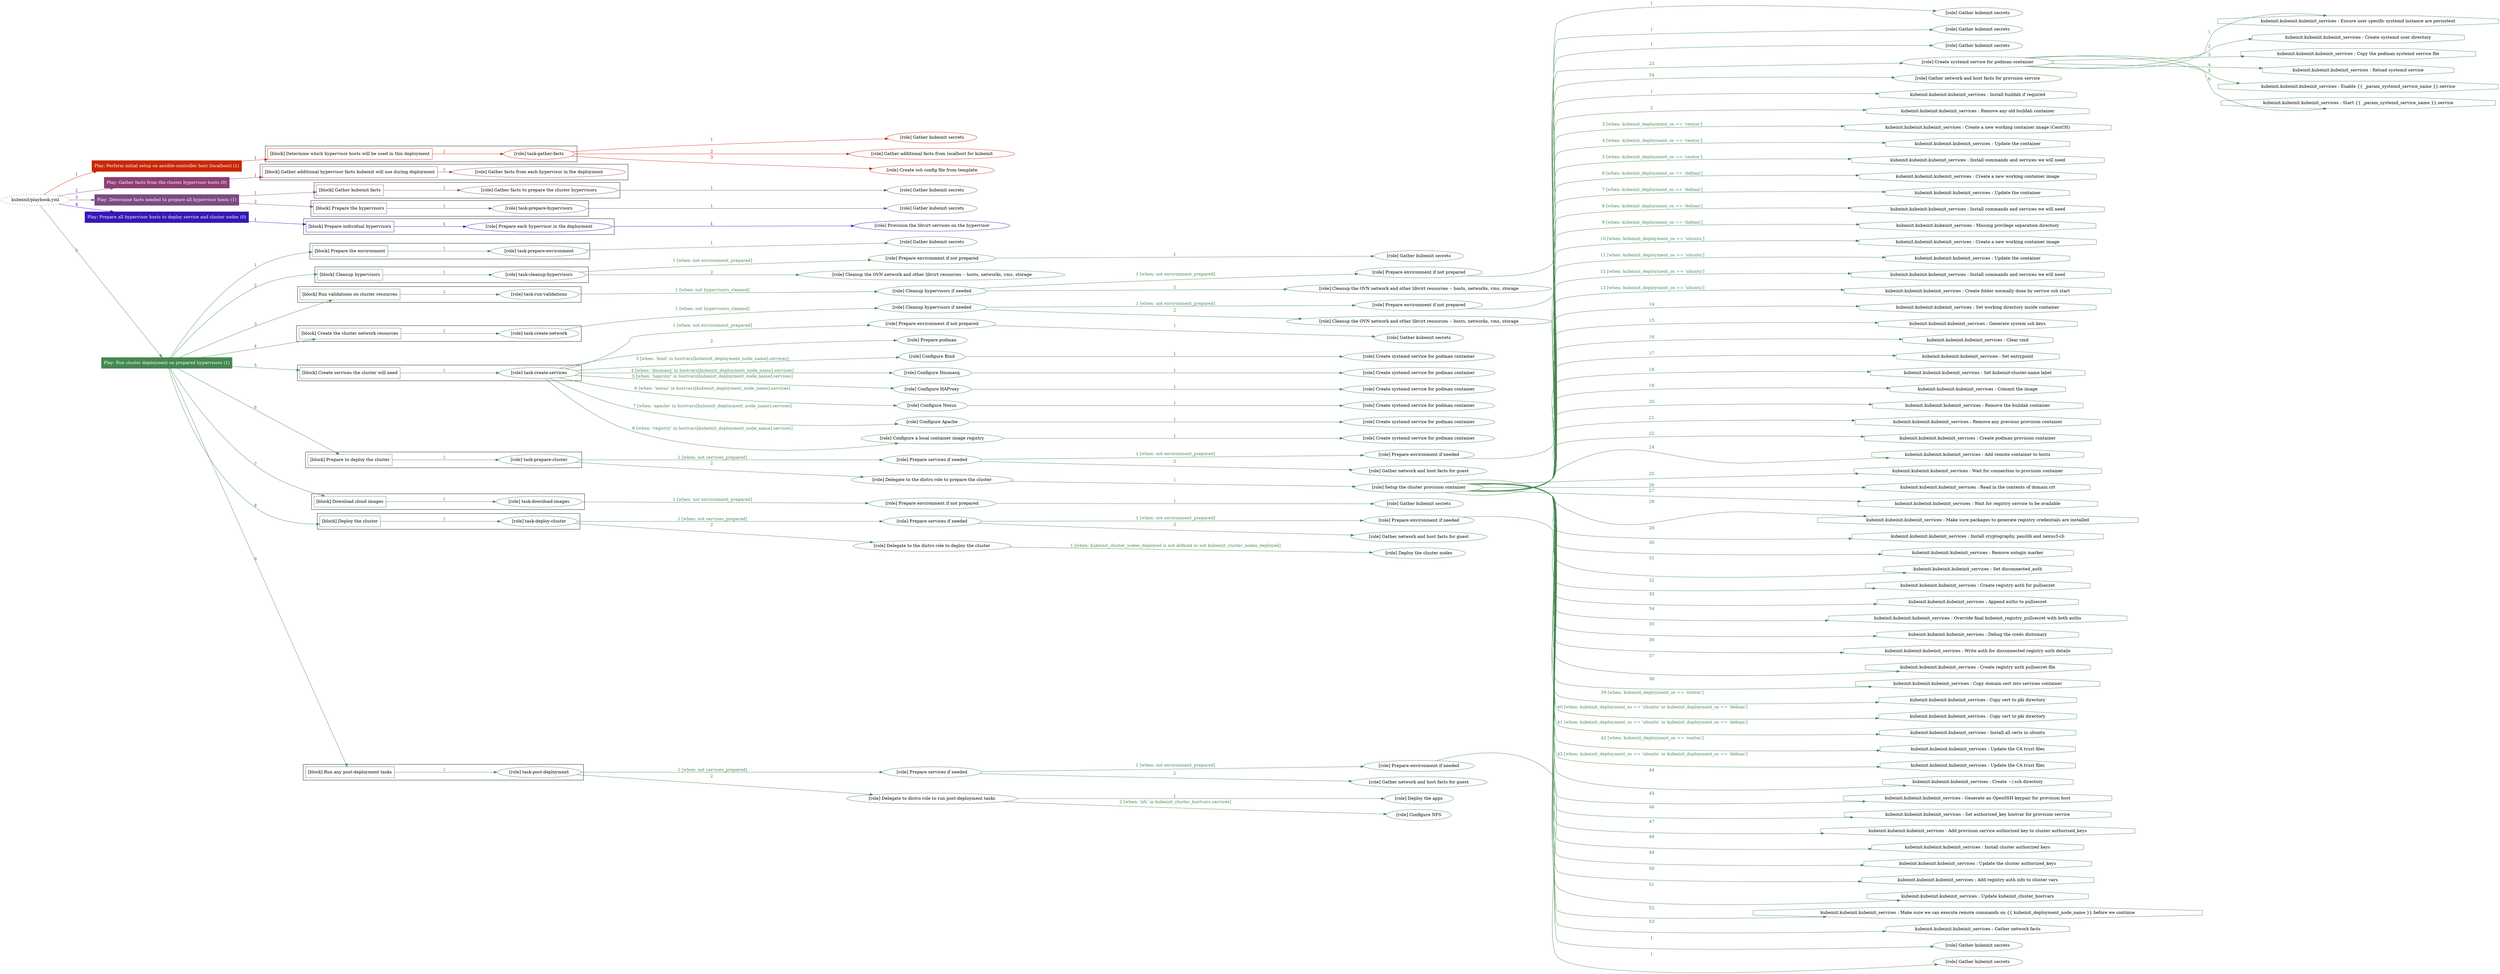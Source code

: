 digraph {
	graph [concentrate=true ordering=in rankdir=LR ratio=fill]
	edge [esep=5 sep=10]
	"kubeinit/playbook.yml" [URL="/home/runner/work/kubeinit/kubeinit/kubeinit/playbook.yml" id=playbook_6bab30ad style=dotted]
	play_d954408e [label="Play: Perform initial setup on ansible-controller host (localhost) (1)" URL="/home/runner/work/kubeinit/kubeinit/kubeinit/playbook.yml" color="#c92703" fontcolor="#ffffff" id=play_d954408e shape=box style=filled tooltip=localhost]
	"kubeinit/playbook.yml" -> play_d954408e [label="1 " color="#c92703" fontcolor="#c92703" id=edge_b4b1a14f labeltooltip="1 " tooltip="1 "]
	subgraph "Gather kubeinit secrets" {
		role_e5139cff [label="[role] Gather kubeinit secrets" URL="/home/runner/.ansible/collections/ansible_collections/kubeinit/kubeinit/roles/kubeinit_prepare/tasks/build_hypervisors_group.yml" color="#c92703" id=role_e5139cff tooltip="Gather kubeinit secrets"]
	}
	subgraph "Gather additional facts from localhost for kubeinit" {
		role_4ef71f8b [label="[role] Gather additional facts from localhost for kubeinit" URL="/home/runner/.ansible/collections/ansible_collections/kubeinit/kubeinit/roles/kubeinit_prepare/tasks/build_hypervisors_group.yml" color="#c92703" id=role_4ef71f8b tooltip="Gather additional facts from localhost for kubeinit"]
	}
	subgraph "Create ssh config file from template" {
		role_79191b4d [label="[role] Create ssh config file from template" URL="/home/runner/.ansible/collections/ansible_collections/kubeinit/kubeinit/roles/kubeinit_prepare/tasks/build_hypervisors_group.yml" color="#c92703" id=role_79191b4d tooltip="Create ssh config file from template"]
	}
	subgraph "task-gather-facts" {
		role_36c8b5cb [label="[role] task-gather-facts" URL="/home/runner/work/kubeinit/kubeinit/kubeinit/playbook.yml" color="#c92703" id=role_36c8b5cb tooltip="task-gather-facts"]
		role_36c8b5cb -> role_e5139cff [label="1 " color="#c92703" fontcolor="#c92703" id=edge_2b77ace5 labeltooltip="1 " tooltip="1 "]
		role_36c8b5cb -> role_4ef71f8b [label="2 " color="#c92703" fontcolor="#c92703" id=edge_1f1b9399 labeltooltip="2 " tooltip="2 "]
		role_36c8b5cb -> role_79191b4d [label="3 " color="#c92703" fontcolor="#c92703" id=edge_9095280a labeltooltip="3 " tooltip="3 "]
	}
	subgraph "Play: Perform initial setup on ansible-controller host (localhost) (1)" {
		play_d954408e -> block_ce30db33 [label=1 color="#c92703" fontcolor="#c92703" id=edge_a0a29dc7 labeltooltip=1 tooltip=1]
		subgraph cluster_block_ce30db33 {
			block_ce30db33 [label="[block] Determine which hypervisor hosts will be used in this deployment" URL="/home/runner/work/kubeinit/kubeinit/kubeinit/playbook.yml" color="#c92703" id=block_ce30db33 labeltooltip="Determine which hypervisor hosts will be used in this deployment" shape=box tooltip="Determine which hypervisor hosts will be used in this deployment"]
			block_ce30db33 -> role_36c8b5cb [label="1 " color="#c92703" fontcolor="#c92703" id=edge_9746cb0f labeltooltip="1 " tooltip="1 "]
		}
	}
	play_328df72d [label="Play: Gather facts from the cluster hypervisor hosts (0)" URL="/home/runner/work/kubeinit/kubeinit/kubeinit/playbook.yml" color="#8e3e74" fontcolor="#ffffff" id=play_328df72d shape=box style=filled tooltip="Play: Gather facts from the cluster hypervisor hosts (0)"]
	"kubeinit/playbook.yml" -> play_328df72d [label="2 " color="#8e3e74" fontcolor="#8e3e74" id=edge_9028b205 labeltooltip="2 " tooltip="2 "]
	subgraph "Gather facts from each hypervisor in the deployment" {
		role_a4dce7e9 [label="[role] Gather facts from each hypervisor in the deployment" URL="/home/runner/work/kubeinit/kubeinit/kubeinit/playbook.yml" color="#8e3e74" id=role_a4dce7e9 tooltip="Gather facts from each hypervisor in the deployment"]
	}
	subgraph "Play: Gather facts from the cluster hypervisor hosts (0)" {
		play_328df72d -> block_25226089 [label=1 color="#8e3e74" fontcolor="#8e3e74" id=edge_1cca7166 labeltooltip=1 tooltip=1]
		subgraph cluster_block_25226089 {
			block_25226089 [label="[block] Gather additional hypervisor facts kubeinit will use during deployment" URL="/home/runner/work/kubeinit/kubeinit/kubeinit/playbook.yml" color="#8e3e74" id=block_25226089 labeltooltip="Gather additional hypervisor facts kubeinit will use during deployment" shape=box tooltip="Gather additional hypervisor facts kubeinit will use during deployment"]
			block_25226089 -> role_a4dce7e9 [label="1 " color="#8e3e74" fontcolor="#8e3e74" id=edge_3ce00ea1 labeltooltip="1 " tooltip="1 "]
		}
	}
	play_cfddbe2f [label="Play: Determine facts needed to prepare all hypervisor hosts (1)" URL="/home/runner/work/kubeinit/kubeinit/kubeinit/playbook.yml" color="#7c4b81" fontcolor="#ffffff" id=play_cfddbe2f shape=box style=filled tooltip=localhost]
	"kubeinit/playbook.yml" -> play_cfddbe2f [label="3 " color="#7c4b81" fontcolor="#7c4b81" id=edge_58b10f0d labeltooltip="3 " tooltip="3 "]
	subgraph "Gather kubeinit secrets" {
		role_104d651e [label="[role] Gather kubeinit secrets" URL="/home/runner/.ansible/collections/ansible_collections/kubeinit/kubeinit/roles/kubeinit_prepare/tasks/gather_kubeinit_facts.yml" color="#7c4b81" id=role_104d651e tooltip="Gather kubeinit secrets"]
	}
	subgraph "Gather facts to prepare the cluster hypervisors" {
		role_edec3163 [label="[role] Gather facts to prepare the cluster hypervisors" URL="/home/runner/work/kubeinit/kubeinit/kubeinit/playbook.yml" color="#7c4b81" id=role_edec3163 tooltip="Gather facts to prepare the cluster hypervisors"]
		role_edec3163 -> role_104d651e [label="1 " color="#7c4b81" fontcolor="#7c4b81" id=edge_4a45957f labeltooltip="1 " tooltip="1 "]
	}
	subgraph "Gather kubeinit secrets" {
		role_9fcc6b97 [label="[role] Gather kubeinit secrets" URL="/home/runner/.ansible/collections/ansible_collections/kubeinit/kubeinit/roles/kubeinit_prepare/tasks/gather_kubeinit_facts.yml" color="#7c4b81" id=role_9fcc6b97 tooltip="Gather kubeinit secrets"]
	}
	subgraph "task-prepare-hypervisors" {
		role_4b4bb365 [label="[role] task-prepare-hypervisors" URL="/home/runner/work/kubeinit/kubeinit/kubeinit/playbook.yml" color="#7c4b81" id=role_4b4bb365 tooltip="task-prepare-hypervisors"]
		role_4b4bb365 -> role_9fcc6b97 [label="1 " color="#7c4b81" fontcolor="#7c4b81" id=edge_55524043 labeltooltip="1 " tooltip="1 "]
	}
	subgraph "Play: Determine facts needed to prepare all hypervisor hosts (1)" {
		play_cfddbe2f -> block_8b718be0 [label=1 color="#7c4b81" fontcolor="#7c4b81" id=edge_c2983eaa labeltooltip=1 tooltip=1]
		subgraph cluster_block_8b718be0 {
			block_8b718be0 [label="[block] Gather kubeinit facts" URL="/home/runner/work/kubeinit/kubeinit/kubeinit/playbook.yml" color="#7c4b81" id=block_8b718be0 labeltooltip="Gather kubeinit facts" shape=box tooltip="Gather kubeinit facts"]
			block_8b718be0 -> role_edec3163 [label="1 " color="#7c4b81" fontcolor="#7c4b81" id=edge_55dce968 labeltooltip="1 " tooltip="1 "]
		}
		play_cfddbe2f -> block_492d6780 [label=2 color="#7c4b81" fontcolor="#7c4b81" id=edge_44c698fd labeltooltip=2 tooltip=2]
		subgraph cluster_block_492d6780 {
			block_492d6780 [label="[block] Prepare the hypervisors" URL="/home/runner/work/kubeinit/kubeinit/kubeinit/playbook.yml" color="#7c4b81" id=block_492d6780 labeltooltip="Prepare the hypervisors" shape=box tooltip="Prepare the hypervisors"]
			block_492d6780 -> role_4b4bb365 [label="1 " color="#7c4b81" fontcolor="#7c4b81" id=edge_6085ba52 labeltooltip="1 " tooltip="1 "]
		}
	}
	play_f325a1d6 [label="Play: Prepare all hypervisor hosts to deploy service and cluster nodes (0)" URL="/home/runner/work/kubeinit/kubeinit/kubeinit/playbook.yml" color="#3617b5" fontcolor="#ffffff" id=play_f325a1d6 shape=box style=filled tooltip="Play: Prepare all hypervisor hosts to deploy service and cluster nodes (0)"]
	"kubeinit/playbook.yml" -> play_f325a1d6 [label="4 " color="#3617b5" fontcolor="#3617b5" id=edge_03c5942a labeltooltip="4 " tooltip="4 "]
	subgraph "Provision the libvirt services on the hypervisor" {
		role_e2e455af [label="[role] Provision the libvirt services on the hypervisor" URL="/home/runner/.ansible/collections/ansible_collections/kubeinit/kubeinit/roles/kubeinit_prepare/tasks/prepare_hypervisor.yml" color="#3617b5" id=role_e2e455af tooltip="Provision the libvirt services on the hypervisor"]
	}
	subgraph "Prepare each hypervisor in the deployment" {
		role_b82fdbdf [label="[role] Prepare each hypervisor in the deployment" URL="/home/runner/work/kubeinit/kubeinit/kubeinit/playbook.yml" color="#3617b5" id=role_b82fdbdf tooltip="Prepare each hypervisor in the deployment"]
		role_b82fdbdf -> role_e2e455af [label="1 " color="#3617b5" fontcolor="#3617b5" id=edge_abcec96a labeltooltip="1 " tooltip="1 "]
	}
	subgraph "Play: Prepare all hypervisor hosts to deploy service and cluster nodes (0)" {
		play_f325a1d6 -> block_e8fd8645 [label=1 color="#3617b5" fontcolor="#3617b5" id=edge_24d813b9 labeltooltip=1 tooltip=1]
		subgraph cluster_block_e8fd8645 {
			block_e8fd8645 [label="[block] Prepare individual hypervisors" URL="/home/runner/work/kubeinit/kubeinit/kubeinit/playbook.yml" color="#3617b5" id=block_e8fd8645 labeltooltip="Prepare individual hypervisors" shape=box tooltip="Prepare individual hypervisors"]
			block_e8fd8645 -> role_b82fdbdf [label="1 " color="#3617b5" fontcolor="#3617b5" id=edge_9c041a24 labeltooltip="1 " tooltip="1 "]
		}
	}
	play_e93e7ef7 [label="Play: Run cluster deployment on prepared hypervisors (1)" URL="/home/runner/work/kubeinit/kubeinit/kubeinit/playbook.yml" color="#458752" fontcolor="#ffffff" id=play_e93e7ef7 shape=box style=filled tooltip=localhost]
	"kubeinit/playbook.yml" -> play_e93e7ef7 [label="5 " color="#458752" fontcolor="#458752" id=edge_ebfe3fb6 labeltooltip="5 " tooltip="5 "]
	subgraph "Gather kubeinit secrets" {
		role_55bb24b3 [label="[role] Gather kubeinit secrets" URL="/home/runner/.ansible/collections/ansible_collections/kubeinit/kubeinit/roles/kubeinit_prepare/tasks/gather_kubeinit_facts.yml" color="#458752" id=role_55bb24b3 tooltip="Gather kubeinit secrets"]
	}
	subgraph "task-prepare-environment" {
		role_eb3f45de [label="[role] task-prepare-environment" URL="/home/runner/work/kubeinit/kubeinit/kubeinit/playbook.yml" color="#458752" id=role_eb3f45de tooltip="task-prepare-environment"]
		role_eb3f45de -> role_55bb24b3 [label="1 " color="#458752" fontcolor="#458752" id=edge_bd053395 labeltooltip="1 " tooltip="1 "]
	}
	subgraph "Gather kubeinit secrets" {
		role_0bf07db0 [label="[role] Gather kubeinit secrets" URL="/home/runner/.ansible/collections/ansible_collections/kubeinit/kubeinit/roles/kubeinit_prepare/tasks/gather_kubeinit_facts.yml" color="#458752" id=role_0bf07db0 tooltip="Gather kubeinit secrets"]
	}
	subgraph "Prepare environment if not prepared" {
		role_02c60b6f [label="[role] Prepare environment if not prepared" URL="/home/runner/.ansible/collections/ansible_collections/kubeinit/kubeinit/roles/kubeinit_prepare/tasks/cleanup_hypervisors.yml" color="#458752" id=role_02c60b6f tooltip="Prepare environment if not prepared"]
		role_02c60b6f -> role_0bf07db0 [label="1 " color="#458752" fontcolor="#458752" id=edge_ba477db4 labeltooltip="1 " tooltip="1 "]
	}
	subgraph "Cleanup the OVN network and other libvirt resources -- hosts, networks, vms, storage" {
		role_43a261a0 [label="[role] Cleanup the OVN network and other libvirt resources -- hosts, networks, vms, storage" URL="/home/runner/.ansible/collections/ansible_collections/kubeinit/kubeinit/roles/kubeinit_prepare/tasks/cleanup_hypervisors.yml" color="#458752" id=role_43a261a0 tooltip="Cleanup the OVN network and other libvirt resources -- hosts, networks, vms, storage"]
	}
	subgraph "task-cleanup-hypervisors" {
		role_30bd3343 [label="[role] task-cleanup-hypervisors" URL="/home/runner/work/kubeinit/kubeinit/kubeinit/playbook.yml" color="#458752" id=role_30bd3343 tooltip="task-cleanup-hypervisors"]
		role_30bd3343 -> role_02c60b6f [label="1 [when: not environment_prepared]" color="#458752" fontcolor="#458752" id=edge_fabb1707 labeltooltip="1 [when: not environment_prepared]" tooltip="1 [when: not environment_prepared]"]
		role_30bd3343 -> role_43a261a0 [label="2 " color="#458752" fontcolor="#458752" id=edge_6ffd463b labeltooltip="2 " tooltip="2 "]
	}
	subgraph "Gather kubeinit secrets" {
		role_3146ff57 [label="[role] Gather kubeinit secrets" URL="/home/runner/.ansible/collections/ansible_collections/kubeinit/kubeinit/roles/kubeinit_prepare/tasks/gather_kubeinit_facts.yml" color="#458752" id=role_3146ff57 tooltip="Gather kubeinit secrets"]
	}
	subgraph "Prepare environment if not prepared" {
		role_a8c25e3d [label="[role] Prepare environment if not prepared" URL="/home/runner/.ansible/collections/ansible_collections/kubeinit/kubeinit/roles/kubeinit_prepare/tasks/cleanup_hypervisors.yml" color="#458752" id=role_a8c25e3d tooltip="Prepare environment if not prepared"]
		role_a8c25e3d -> role_3146ff57 [label="1 " color="#458752" fontcolor="#458752" id=edge_4d48a676 labeltooltip="1 " tooltip="1 "]
	}
	subgraph "Cleanup the OVN network and other libvirt resources -- hosts, networks, vms, storage" {
		role_8474ff98 [label="[role] Cleanup the OVN network and other libvirt resources -- hosts, networks, vms, storage" URL="/home/runner/.ansible/collections/ansible_collections/kubeinit/kubeinit/roles/kubeinit_prepare/tasks/cleanup_hypervisors.yml" color="#458752" id=role_8474ff98 tooltip="Cleanup the OVN network and other libvirt resources -- hosts, networks, vms, storage"]
	}
	subgraph "Cleanup hypervisors if needed" {
		role_d0e436c6 [label="[role] Cleanup hypervisors if needed" URL="/home/runner/.ansible/collections/ansible_collections/kubeinit/kubeinit/roles/kubeinit_validations/tasks/main.yml" color="#458752" id=role_d0e436c6 tooltip="Cleanup hypervisors if needed"]
		role_d0e436c6 -> role_a8c25e3d [label="1 [when: not environment_prepared]" color="#458752" fontcolor="#458752" id=edge_2a289bb5 labeltooltip="1 [when: not environment_prepared]" tooltip="1 [when: not environment_prepared]"]
		role_d0e436c6 -> role_8474ff98 [label="2 " color="#458752" fontcolor="#458752" id=edge_bba1c5af labeltooltip="2 " tooltip="2 "]
	}
	subgraph "task-run-validations" {
		role_e03a50c1 [label="[role] task-run-validations" URL="/home/runner/work/kubeinit/kubeinit/kubeinit/playbook.yml" color="#458752" id=role_e03a50c1 tooltip="task-run-validations"]
		role_e03a50c1 -> role_d0e436c6 [label="1 [when: not hypervisors_cleaned]" color="#458752" fontcolor="#458752" id=edge_ce1b5fcd labeltooltip="1 [when: not hypervisors_cleaned]" tooltip="1 [when: not hypervisors_cleaned]"]
	}
	subgraph "Gather kubeinit secrets" {
		role_aec588c3 [label="[role] Gather kubeinit secrets" URL="/home/runner/.ansible/collections/ansible_collections/kubeinit/kubeinit/roles/kubeinit_prepare/tasks/gather_kubeinit_facts.yml" color="#458752" id=role_aec588c3 tooltip="Gather kubeinit secrets"]
	}
	subgraph "Prepare environment if not prepared" {
		role_99cdaee9 [label="[role] Prepare environment if not prepared" URL="/home/runner/.ansible/collections/ansible_collections/kubeinit/kubeinit/roles/kubeinit_prepare/tasks/cleanup_hypervisors.yml" color="#458752" id=role_99cdaee9 tooltip="Prepare environment if not prepared"]
		role_99cdaee9 -> role_aec588c3 [label="1 " color="#458752" fontcolor="#458752" id=edge_cfac8fe8 labeltooltip="1 " tooltip="1 "]
	}
	subgraph "Cleanup the OVN network and other libvirt resources -- hosts, networks, vms, storage" {
		role_f3c3e242 [label="[role] Cleanup the OVN network and other libvirt resources -- hosts, networks, vms, storage" URL="/home/runner/.ansible/collections/ansible_collections/kubeinit/kubeinit/roles/kubeinit_prepare/tasks/cleanup_hypervisors.yml" color="#458752" id=role_f3c3e242 tooltip="Cleanup the OVN network and other libvirt resources -- hosts, networks, vms, storage"]
	}
	subgraph "Cleanup hypervisors if needed" {
		role_123b6113 [label="[role] Cleanup hypervisors if needed" URL="/home/runner/.ansible/collections/ansible_collections/kubeinit/kubeinit/roles/kubeinit_libvirt/tasks/create_network.yml" color="#458752" id=role_123b6113 tooltip="Cleanup hypervisors if needed"]
		role_123b6113 -> role_99cdaee9 [label="1 [when: not environment_prepared]" color="#458752" fontcolor="#458752" id=edge_d7416f61 labeltooltip="1 [when: not environment_prepared]" tooltip="1 [when: not environment_prepared]"]
		role_123b6113 -> role_f3c3e242 [label="2 " color="#458752" fontcolor="#458752" id=edge_94de5971 labeltooltip="2 " tooltip="2 "]
	}
	subgraph "task-create-network" {
		role_56fde515 [label="[role] task-create-network" URL="/home/runner/work/kubeinit/kubeinit/kubeinit/playbook.yml" color="#458752" id=role_56fde515 tooltip="task-create-network"]
		role_56fde515 -> role_123b6113 [label="1 [when: not hypervisors_cleaned]" color="#458752" fontcolor="#458752" id=edge_879e5e49 labeltooltip="1 [when: not hypervisors_cleaned]" tooltip="1 [when: not hypervisors_cleaned]"]
	}
	subgraph "Gather kubeinit secrets" {
		role_6bad9428 [label="[role] Gather kubeinit secrets" URL="/home/runner/.ansible/collections/ansible_collections/kubeinit/kubeinit/roles/kubeinit_prepare/tasks/gather_kubeinit_facts.yml" color="#458752" id=role_6bad9428 tooltip="Gather kubeinit secrets"]
	}
	subgraph "Prepare environment if not prepared" {
		role_a8bdcfcd [label="[role] Prepare environment if not prepared" URL="/home/runner/.ansible/collections/ansible_collections/kubeinit/kubeinit/roles/kubeinit_services/tasks/main.yml" color="#458752" id=role_a8bdcfcd tooltip="Prepare environment if not prepared"]
		role_a8bdcfcd -> role_6bad9428 [label="1 " color="#458752" fontcolor="#458752" id=edge_10b13fc4 labeltooltip="1 " tooltip="1 "]
	}
	subgraph "Prepare podman" {
		role_388752e1 [label="[role] Prepare podman" URL="/home/runner/.ansible/collections/ansible_collections/kubeinit/kubeinit/roles/kubeinit_services/tasks/00_create_service_pod.yml" color="#458752" id=role_388752e1 tooltip="Prepare podman"]
	}
	subgraph "Create systemd service for podman container" {
		role_d189dc42 [label="[role] Create systemd service for podman container" URL="/home/runner/.ansible/collections/ansible_collections/kubeinit/kubeinit/roles/kubeinit_bind/tasks/main.yml" color="#458752" id=role_d189dc42 tooltip="Create systemd service for podman container"]
	}
	subgraph "Configure Bind" {
		role_e39bbb8d [label="[role] Configure Bind" URL="/home/runner/.ansible/collections/ansible_collections/kubeinit/kubeinit/roles/kubeinit_services/tasks/start_services_containers.yml" color="#458752" id=role_e39bbb8d tooltip="Configure Bind"]
		role_e39bbb8d -> role_d189dc42 [label="1 " color="#458752" fontcolor="#458752" id=edge_30c89d93 labeltooltip="1 " tooltip="1 "]
	}
	subgraph "Create systemd service for podman container" {
		role_3b069d20 [label="[role] Create systemd service for podman container" URL="/home/runner/.ansible/collections/ansible_collections/kubeinit/kubeinit/roles/kubeinit_dnsmasq/tasks/main.yml" color="#458752" id=role_3b069d20 tooltip="Create systemd service for podman container"]
	}
	subgraph "Configure Dnsmasq" {
		role_a2f7957a [label="[role] Configure Dnsmasq" URL="/home/runner/.ansible/collections/ansible_collections/kubeinit/kubeinit/roles/kubeinit_services/tasks/start_services_containers.yml" color="#458752" id=role_a2f7957a tooltip="Configure Dnsmasq"]
		role_a2f7957a -> role_3b069d20 [label="1 " color="#458752" fontcolor="#458752" id=edge_b5bd048e labeltooltip="1 " tooltip="1 "]
	}
	subgraph "Create systemd service for podman container" {
		role_f6e751c0 [label="[role] Create systemd service for podman container" URL="/home/runner/.ansible/collections/ansible_collections/kubeinit/kubeinit/roles/kubeinit_haproxy/tasks/main.yml" color="#458752" id=role_f6e751c0 tooltip="Create systemd service for podman container"]
	}
	subgraph "Configure HAProxy" {
		role_61ea135b [label="[role] Configure HAProxy" URL="/home/runner/.ansible/collections/ansible_collections/kubeinit/kubeinit/roles/kubeinit_services/tasks/start_services_containers.yml" color="#458752" id=role_61ea135b tooltip="Configure HAProxy"]
		role_61ea135b -> role_f6e751c0 [label="1 " color="#458752" fontcolor="#458752" id=edge_4b5f2676 labeltooltip="1 " tooltip="1 "]
	}
	subgraph "Create systemd service for podman container" {
		role_46108d47 [label="[role] Create systemd service for podman container" URL="/home/runner/.ansible/collections/ansible_collections/kubeinit/kubeinit/roles/kubeinit_nexus/tasks/main.yml" color="#458752" id=role_46108d47 tooltip="Create systemd service for podman container"]
	}
	subgraph "Configure Nexus" {
		role_8ff5d065 [label="[role] Configure Nexus" URL="/home/runner/.ansible/collections/ansible_collections/kubeinit/kubeinit/roles/kubeinit_services/tasks/start_services_containers.yml" color="#458752" id=role_8ff5d065 tooltip="Configure Nexus"]
		role_8ff5d065 -> role_46108d47 [label="1 " color="#458752" fontcolor="#458752" id=edge_12d36091 labeltooltip="1 " tooltip="1 "]
	}
	subgraph "Create systemd service for podman container" {
		role_60a52bf2 [label="[role] Create systemd service for podman container" URL="/home/runner/.ansible/collections/ansible_collections/kubeinit/kubeinit/roles/kubeinit_apache/tasks/main.yml" color="#458752" id=role_60a52bf2 tooltip="Create systemd service for podman container"]
	}
	subgraph "Configure Apache" {
		role_eb118040 [label="[role] Configure Apache" URL="/home/runner/.ansible/collections/ansible_collections/kubeinit/kubeinit/roles/kubeinit_services/tasks/start_services_containers.yml" color="#458752" id=role_eb118040 tooltip="Configure Apache"]
		role_eb118040 -> role_60a52bf2 [label="1 " color="#458752" fontcolor="#458752" id=edge_cb497951 labeltooltip="1 " tooltip="1 "]
	}
	subgraph "Create systemd service for podman container" {
		role_b5148c16 [label="[role] Create systemd service for podman container" URL="/home/runner/.ansible/collections/ansible_collections/kubeinit/kubeinit/roles/kubeinit_registry/tasks/main.yml" color="#458752" id=role_b5148c16 tooltip="Create systemd service for podman container"]
	}
	subgraph "Configure a local container image registry" {
		role_f4334905 [label="[role] Configure a local container image registry" URL="/home/runner/.ansible/collections/ansible_collections/kubeinit/kubeinit/roles/kubeinit_services/tasks/start_services_containers.yml" color="#458752" id=role_f4334905 tooltip="Configure a local container image registry"]
		role_f4334905 -> role_b5148c16 [label="1 " color="#458752" fontcolor="#458752" id=edge_4f8e4771 labeltooltip="1 " tooltip="1 "]
	}
	subgraph "task-create-services" {
		role_47b6c8ec [label="[role] task-create-services" URL="/home/runner/work/kubeinit/kubeinit/kubeinit/playbook.yml" color="#458752" id=role_47b6c8ec tooltip="task-create-services"]
		role_47b6c8ec -> role_a8bdcfcd [label="1 [when: not environment_prepared]" color="#458752" fontcolor="#458752" id=edge_97ba4adf labeltooltip="1 [when: not environment_prepared]" tooltip="1 [when: not environment_prepared]"]
		role_47b6c8ec -> role_388752e1 [label="2 " color="#458752" fontcolor="#458752" id=edge_fc19a87c labeltooltip="2 " tooltip="2 "]
		role_47b6c8ec -> role_e39bbb8d [label="3 [when: 'bind' in hostvars[kubeinit_deployment_node_name].services]" color="#458752" fontcolor="#458752" id=edge_3ebfa5ba labeltooltip="3 [when: 'bind' in hostvars[kubeinit_deployment_node_name].services]" tooltip="3 [when: 'bind' in hostvars[kubeinit_deployment_node_name].services]"]
		role_47b6c8ec -> role_a2f7957a [label="4 [when: 'dnsmasq' in hostvars[kubeinit_deployment_node_name].services]" color="#458752" fontcolor="#458752" id=edge_3c858c59 labeltooltip="4 [when: 'dnsmasq' in hostvars[kubeinit_deployment_node_name].services]" tooltip="4 [when: 'dnsmasq' in hostvars[kubeinit_deployment_node_name].services]"]
		role_47b6c8ec -> role_61ea135b [label="5 [when: 'haproxy' in hostvars[kubeinit_deployment_node_name].services]" color="#458752" fontcolor="#458752" id=edge_ece7d2dc labeltooltip="5 [when: 'haproxy' in hostvars[kubeinit_deployment_node_name].services]" tooltip="5 [when: 'haproxy' in hostvars[kubeinit_deployment_node_name].services]"]
		role_47b6c8ec -> role_8ff5d065 [label="6 [when: 'nexus' in hostvars[kubeinit_deployment_node_name].services]" color="#458752" fontcolor="#458752" id=edge_99bea999 labeltooltip="6 [when: 'nexus' in hostvars[kubeinit_deployment_node_name].services]" tooltip="6 [when: 'nexus' in hostvars[kubeinit_deployment_node_name].services]"]
		role_47b6c8ec -> role_eb118040 [label="7 [when: 'apache' in hostvars[kubeinit_deployment_node_name].services]" color="#458752" fontcolor="#458752" id=edge_553377ca labeltooltip="7 [when: 'apache' in hostvars[kubeinit_deployment_node_name].services]" tooltip="7 [when: 'apache' in hostvars[kubeinit_deployment_node_name].services]"]
		role_47b6c8ec -> role_f4334905 [label="8 [when: 'registry' in hostvars[kubeinit_deployment_node_name].services]" color="#458752" fontcolor="#458752" id=edge_a392a029 labeltooltip="8 [when: 'registry' in hostvars[kubeinit_deployment_node_name].services]" tooltip="8 [when: 'registry' in hostvars[kubeinit_deployment_node_name].services]"]
	}
	subgraph "Gather kubeinit secrets" {
		role_a8166fb4 [label="[role] Gather kubeinit secrets" URL="/home/runner/.ansible/collections/ansible_collections/kubeinit/kubeinit/roles/kubeinit_prepare/tasks/gather_kubeinit_facts.yml" color="#458752" id=role_a8166fb4 tooltip="Gather kubeinit secrets"]
	}
	subgraph "Prepare environment if needed" {
		role_6f6556f7 [label="[role] Prepare environment if needed" URL="/home/runner/.ansible/collections/ansible_collections/kubeinit/kubeinit/roles/kubeinit_services/tasks/prepare_services.yml" color="#458752" id=role_6f6556f7 tooltip="Prepare environment if needed"]
		role_6f6556f7 -> role_a8166fb4 [label="1 " color="#458752" fontcolor="#458752" id=edge_192934eb labeltooltip="1 " tooltip="1 "]
	}
	subgraph "Gather network and host facts for guest" {
		role_db9bf428 [label="[role] Gather network and host facts for guest" URL="/home/runner/.ansible/collections/ansible_collections/kubeinit/kubeinit/roles/kubeinit_services/tasks/prepare_services.yml" color="#458752" id=role_db9bf428 tooltip="Gather network and host facts for guest"]
	}
	subgraph "Prepare services if needed" {
		role_d7a54fb3 [label="[role] Prepare services if needed" URL="/home/runner/.ansible/collections/ansible_collections/kubeinit/kubeinit/roles/kubeinit_prepare/tasks/prepare_cluster.yml" color="#458752" id=role_d7a54fb3 tooltip="Prepare services if needed"]
		role_d7a54fb3 -> role_6f6556f7 [label="1 [when: not environment_prepared]" color="#458752" fontcolor="#458752" id=edge_08cd6554 labeltooltip="1 [when: not environment_prepared]" tooltip="1 [when: not environment_prepared]"]
		role_d7a54fb3 -> role_db9bf428 [label="2 " color="#458752" fontcolor="#458752" id=edge_fbef67d8 labeltooltip="2 " tooltip="2 "]
	}
	subgraph "Create systemd service for podman container" {
		role_da54e80f [label="[role] Create systemd service for podman container" URL="/home/runner/.ansible/collections/ansible_collections/kubeinit/kubeinit/roles/kubeinit_services/tasks/create_provision_container.yml" color="#458752" id=role_da54e80f tooltip="Create systemd service for podman container"]
		task_936a3444 [label="kubeinit.kubeinit.kubeinit_services : Ensure user specific systemd instance are persistent" URL="/home/runner/.ansible/collections/ansible_collections/kubeinit/kubeinit/roles/kubeinit_services/tasks/create_managed_service.yml" color="#458752" id=task_936a3444 shape=octagon tooltip="kubeinit.kubeinit.kubeinit_services : Ensure user specific systemd instance are persistent"]
		role_da54e80f -> task_936a3444 [label="1 " color="#458752" fontcolor="#458752" id=edge_10a4cc0c labeltooltip="1 " tooltip="1 "]
		task_8f84bf49 [label="kubeinit.kubeinit.kubeinit_services : Create systemd user directory" URL="/home/runner/.ansible/collections/ansible_collections/kubeinit/kubeinit/roles/kubeinit_services/tasks/create_managed_service.yml" color="#458752" id=task_8f84bf49 shape=octagon tooltip="kubeinit.kubeinit.kubeinit_services : Create systemd user directory"]
		role_da54e80f -> task_8f84bf49 [label="2 " color="#458752" fontcolor="#458752" id=edge_2e43c497 labeltooltip="2 " tooltip="2 "]
		task_160b503f [label="kubeinit.kubeinit.kubeinit_services : Copy the podman systemd service file" URL="/home/runner/.ansible/collections/ansible_collections/kubeinit/kubeinit/roles/kubeinit_services/tasks/create_managed_service.yml" color="#458752" id=task_160b503f shape=octagon tooltip="kubeinit.kubeinit.kubeinit_services : Copy the podman systemd service file"]
		role_da54e80f -> task_160b503f [label="3 " color="#458752" fontcolor="#458752" id=edge_4ceb4fd7 labeltooltip="3 " tooltip="3 "]
		task_b922587c [label="kubeinit.kubeinit.kubeinit_services : Reload systemd service" URL="/home/runner/.ansible/collections/ansible_collections/kubeinit/kubeinit/roles/kubeinit_services/tasks/create_managed_service.yml" color="#458752" id=task_b922587c shape=octagon tooltip="kubeinit.kubeinit.kubeinit_services : Reload systemd service"]
		role_da54e80f -> task_b922587c [label="4 " color="#458752" fontcolor="#458752" id=edge_c0b7d755 labeltooltip="4 " tooltip="4 "]
		task_0cf41831 [label="kubeinit.kubeinit.kubeinit_services : Enable {{ _param_systemd_service_name }}.service" URL="/home/runner/.ansible/collections/ansible_collections/kubeinit/kubeinit/roles/kubeinit_services/tasks/create_managed_service.yml" color="#458752" id=task_0cf41831 shape=octagon tooltip="kubeinit.kubeinit.kubeinit_services : Enable {{ _param_systemd_service_name }}.service"]
		role_da54e80f -> task_0cf41831 [label="5 " color="#458752" fontcolor="#458752" id=edge_c1ee1e7d labeltooltip="5 " tooltip="5 "]
		task_3fb65f68 [label="kubeinit.kubeinit.kubeinit_services : Start {{ _param_systemd_service_name }}.service" URL="/home/runner/.ansible/collections/ansible_collections/kubeinit/kubeinit/roles/kubeinit_services/tasks/create_managed_service.yml" color="#458752" id=task_3fb65f68 shape=octagon tooltip="kubeinit.kubeinit.kubeinit_services : Start {{ _param_systemd_service_name }}.service"]
		role_da54e80f -> task_3fb65f68 [label="6 " color="#458752" fontcolor="#458752" id=edge_a8c2d396 labeltooltip="6 " tooltip="6 "]
	}
	subgraph "Gather network and host facts for provision service" {
		role_29d6f288 [label="[role] Gather network and host facts for provision service" URL="/home/runner/.ansible/collections/ansible_collections/kubeinit/kubeinit/roles/kubeinit_services/tasks/create_provision_container.yml" color="#458752" id=role_29d6f288 tooltip="Gather network and host facts for provision service"]
	}
	subgraph "Setup the cluster provision container" {
		role_854eb417 [label="[role] Setup the cluster provision container" URL="/home/runner/.ansible/collections/ansible_collections/kubeinit/kubeinit/roles/kubeinit_cdk/tasks/prepare_cluster.yml" color="#458752" id=role_854eb417 tooltip="Setup the cluster provision container"]
		task_196f11e1 [label="kubeinit.kubeinit.kubeinit_services : Install buildah if required" URL="/home/runner/.ansible/collections/ansible_collections/kubeinit/kubeinit/roles/kubeinit_services/tasks/create_provision_container.yml" color="#458752" id=task_196f11e1 shape=octagon tooltip="kubeinit.kubeinit.kubeinit_services : Install buildah if required"]
		role_854eb417 -> task_196f11e1 [label="1 " color="#458752" fontcolor="#458752" id=edge_b2fc9480 labeltooltip="1 " tooltip="1 "]
		task_978f2430 [label="kubeinit.kubeinit.kubeinit_services : Remove any old buildah container" URL="/home/runner/.ansible/collections/ansible_collections/kubeinit/kubeinit/roles/kubeinit_services/tasks/create_provision_container.yml" color="#458752" id=task_978f2430 shape=octagon tooltip="kubeinit.kubeinit.kubeinit_services : Remove any old buildah container"]
		role_854eb417 -> task_978f2430 [label="2 " color="#458752" fontcolor="#458752" id=edge_bd2149e0 labeltooltip="2 " tooltip="2 "]
		task_822e3967 [label="kubeinit.kubeinit.kubeinit_services : Create a new working container image (CentOS)" URL="/home/runner/.ansible/collections/ansible_collections/kubeinit/kubeinit/roles/kubeinit_services/tasks/create_provision_container.yml" color="#458752" id=task_822e3967 shape=octagon tooltip="kubeinit.kubeinit.kubeinit_services : Create a new working container image (CentOS)"]
		role_854eb417 -> task_822e3967 [label="3 [when: kubeinit_deployment_os == 'centos']" color="#458752" fontcolor="#458752" id=edge_9bb5185c labeltooltip="3 [when: kubeinit_deployment_os == 'centos']" tooltip="3 [when: kubeinit_deployment_os == 'centos']"]
		task_5eb0a2b7 [label="kubeinit.kubeinit.kubeinit_services : Update the container" URL="/home/runner/.ansible/collections/ansible_collections/kubeinit/kubeinit/roles/kubeinit_services/tasks/create_provision_container.yml" color="#458752" id=task_5eb0a2b7 shape=octagon tooltip="kubeinit.kubeinit.kubeinit_services : Update the container"]
		role_854eb417 -> task_5eb0a2b7 [label="4 [when: kubeinit_deployment_os == 'centos']" color="#458752" fontcolor="#458752" id=edge_bcbc7c8d labeltooltip="4 [when: kubeinit_deployment_os == 'centos']" tooltip="4 [when: kubeinit_deployment_os == 'centos']"]
		task_b3db18c7 [label="kubeinit.kubeinit.kubeinit_services : Install commands and services we will need" URL="/home/runner/.ansible/collections/ansible_collections/kubeinit/kubeinit/roles/kubeinit_services/tasks/create_provision_container.yml" color="#458752" id=task_b3db18c7 shape=octagon tooltip="kubeinit.kubeinit.kubeinit_services : Install commands and services we will need"]
		role_854eb417 -> task_b3db18c7 [label="5 [when: kubeinit_deployment_os == 'centos']" color="#458752" fontcolor="#458752" id=edge_6db1a419 labeltooltip="5 [when: kubeinit_deployment_os == 'centos']" tooltip="5 [when: kubeinit_deployment_os == 'centos']"]
		task_1f4883a3 [label="kubeinit.kubeinit.kubeinit_services : Create a new working container image" URL="/home/runner/.ansible/collections/ansible_collections/kubeinit/kubeinit/roles/kubeinit_services/tasks/create_provision_container.yml" color="#458752" id=task_1f4883a3 shape=octagon tooltip="kubeinit.kubeinit.kubeinit_services : Create a new working container image"]
		role_854eb417 -> task_1f4883a3 [label="6 [when: kubeinit_deployment_os == 'debian']" color="#458752" fontcolor="#458752" id=edge_e2c57be1 labeltooltip="6 [when: kubeinit_deployment_os == 'debian']" tooltip="6 [when: kubeinit_deployment_os == 'debian']"]
		task_c17d5ee5 [label="kubeinit.kubeinit.kubeinit_services : Update the container" URL="/home/runner/.ansible/collections/ansible_collections/kubeinit/kubeinit/roles/kubeinit_services/tasks/create_provision_container.yml" color="#458752" id=task_c17d5ee5 shape=octagon tooltip="kubeinit.kubeinit.kubeinit_services : Update the container"]
		role_854eb417 -> task_c17d5ee5 [label="7 [when: kubeinit_deployment_os == 'debian']" color="#458752" fontcolor="#458752" id=edge_f3ada773 labeltooltip="7 [when: kubeinit_deployment_os == 'debian']" tooltip="7 [when: kubeinit_deployment_os == 'debian']"]
		task_48092eb3 [label="kubeinit.kubeinit.kubeinit_services : Install commands and services we will need" URL="/home/runner/.ansible/collections/ansible_collections/kubeinit/kubeinit/roles/kubeinit_services/tasks/create_provision_container.yml" color="#458752" id=task_48092eb3 shape=octagon tooltip="kubeinit.kubeinit.kubeinit_services : Install commands and services we will need"]
		role_854eb417 -> task_48092eb3 [label="8 [when: kubeinit_deployment_os == 'debian']" color="#458752" fontcolor="#458752" id=edge_821436e7 labeltooltip="8 [when: kubeinit_deployment_os == 'debian']" tooltip="8 [when: kubeinit_deployment_os == 'debian']"]
		task_8dec39a7 [label="kubeinit.kubeinit.kubeinit_services : Missing privilege separation directory" URL="/home/runner/.ansible/collections/ansible_collections/kubeinit/kubeinit/roles/kubeinit_services/tasks/create_provision_container.yml" color="#458752" id=task_8dec39a7 shape=octagon tooltip="kubeinit.kubeinit.kubeinit_services : Missing privilege separation directory"]
		role_854eb417 -> task_8dec39a7 [label="9 [when: kubeinit_deployment_os == 'debian']" color="#458752" fontcolor="#458752" id=edge_90da7ea1 labeltooltip="9 [when: kubeinit_deployment_os == 'debian']" tooltip="9 [when: kubeinit_deployment_os == 'debian']"]
		task_0371c618 [label="kubeinit.kubeinit.kubeinit_services : Create a new working container image" URL="/home/runner/.ansible/collections/ansible_collections/kubeinit/kubeinit/roles/kubeinit_services/tasks/create_provision_container.yml" color="#458752" id=task_0371c618 shape=octagon tooltip="kubeinit.kubeinit.kubeinit_services : Create a new working container image"]
		role_854eb417 -> task_0371c618 [label="10 [when: kubeinit_deployment_os == 'ubuntu']" color="#458752" fontcolor="#458752" id=edge_cfcf4514 labeltooltip="10 [when: kubeinit_deployment_os == 'ubuntu']" tooltip="10 [when: kubeinit_deployment_os == 'ubuntu']"]
		task_476a315d [label="kubeinit.kubeinit.kubeinit_services : Update the container" URL="/home/runner/.ansible/collections/ansible_collections/kubeinit/kubeinit/roles/kubeinit_services/tasks/create_provision_container.yml" color="#458752" id=task_476a315d shape=octagon tooltip="kubeinit.kubeinit.kubeinit_services : Update the container"]
		role_854eb417 -> task_476a315d [label="11 [when: kubeinit_deployment_os == 'ubuntu']" color="#458752" fontcolor="#458752" id=edge_4fb53d32 labeltooltip="11 [when: kubeinit_deployment_os == 'ubuntu']" tooltip="11 [when: kubeinit_deployment_os == 'ubuntu']"]
		task_8c954813 [label="kubeinit.kubeinit.kubeinit_services : Install commands and services we will need" URL="/home/runner/.ansible/collections/ansible_collections/kubeinit/kubeinit/roles/kubeinit_services/tasks/create_provision_container.yml" color="#458752" id=task_8c954813 shape=octagon tooltip="kubeinit.kubeinit.kubeinit_services : Install commands and services we will need"]
		role_854eb417 -> task_8c954813 [label="12 [when: kubeinit_deployment_os == 'ubuntu']" color="#458752" fontcolor="#458752" id=edge_52976577 labeltooltip="12 [when: kubeinit_deployment_os == 'ubuntu']" tooltip="12 [when: kubeinit_deployment_os == 'ubuntu']"]
		task_4df36fd3 [label="kubeinit.kubeinit.kubeinit_services : Create folder normally done by service ssh start" URL="/home/runner/.ansible/collections/ansible_collections/kubeinit/kubeinit/roles/kubeinit_services/tasks/create_provision_container.yml" color="#458752" id=task_4df36fd3 shape=octagon tooltip="kubeinit.kubeinit.kubeinit_services : Create folder normally done by service ssh start"]
		role_854eb417 -> task_4df36fd3 [label="13 [when: kubeinit_deployment_os == 'ubuntu']" color="#458752" fontcolor="#458752" id=edge_fb93206e labeltooltip="13 [when: kubeinit_deployment_os == 'ubuntu']" tooltip="13 [when: kubeinit_deployment_os == 'ubuntu']"]
		task_d07fd5c9 [label="kubeinit.kubeinit.kubeinit_services : Set working directory inside container" URL="/home/runner/.ansible/collections/ansible_collections/kubeinit/kubeinit/roles/kubeinit_services/tasks/create_provision_container.yml" color="#458752" id=task_d07fd5c9 shape=octagon tooltip="kubeinit.kubeinit.kubeinit_services : Set working directory inside container"]
		role_854eb417 -> task_d07fd5c9 [label="14 " color="#458752" fontcolor="#458752" id=edge_56579478 labeltooltip="14 " tooltip="14 "]
		task_b74ffd94 [label="kubeinit.kubeinit.kubeinit_services : Generate system ssh keys" URL="/home/runner/.ansible/collections/ansible_collections/kubeinit/kubeinit/roles/kubeinit_services/tasks/create_provision_container.yml" color="#458752" id=task_b74ffd94 shape=octagon tooltip="kubeinit.kubeinit.kubeinit_services : Generate system ssh keys"]
		role_854eb417 -> task_b74ffd94 [label="15 " color="#458752" fontcolor="#458752" id=edge_5f0c4ce5 labeltooltip="15 " tooltip="15 "]
		task_4ff354da [label="kubeinit.kubeinit.kubeinit_services : Clear cmd" URL="/home/runner/.ansible/collections/ansible_collections/kubeinit/kubeinit/roles/kubeinit_services/tasks/create_provision_container.yml" color="#458752" id=task_4ff354da shape=octagon tooltip="kubeinit.kubeinit.kubeinit_services : Clear cmd"]
		role_854eb417 -> task_4ff354da [label="16 " color="#458752" fontcolor="#458752" id=edge_e76aab4d labeltooltip="16 " tooltip="16 "]
		task_fccd16ea [label="kubeinit.kubeinit.kubeinit_services : Set entrypoint" URL="/home/runner/.ansible/collections/ansible_collections/kubeinit/kubeinit/roles/kubeinit_services/tasks/create_provision_container.yml" color="#458752" id=task_fccd16ea shape=octagon tooltip="kubeinit.kubeinit.kubeinit_services : Set entrypoint"]
		role_854eb417 -> task_fccd16ea [label="17 " color="#458752" fontcolor="#458752" id=edge_b7472123 labeltooltip="17 " tooltip="17 "]
		task_c78424c3 [label="kubeinit.kubeinit.kubeinit_services : Set kubeinit-cluster-name label" URL="/home/runner/.ansible/collections/ansible_collections/kubeinit/kubeinit/roles/kubeinit_services/tasks/create_provision_container.yml" color="#458752" id=task_c78424c3 shape=octagon tooltip="kubeinit.kubeinit.kubeinit_services : Set kubeinit-cluster-name label"]
		role_854eb417 -> task_c78424c3 [label="18 " color="#458752" fontcolor="#458752" id=edge_bf6e9847 labeltooltip="18 " tooltip="18 "]
		task_f98fa38a [label="kubeinit.kubeinit.kubeinit_services : Commit the image" URL="/home/runner/.ansible/collections/ansible_collections/kubeinit/kubeinit/roles/kubeinit_services/tasks/create_provision_container.yml" color="#458752" id=task_f98fa38a shape=octagon tooltip="kubeinit.kubeinit.kubeinit_services : Commit the image"]
		role_854eb417 -> task_f98fa38a [label="19 " color="#458752" fontcolor="#458752" id=edge_ae54f022 labeltooltip="19 " tooltip="19 "]
		task_8cef6e3e [label="kubeinit.kubeinit.kubeinit_services : Remove the buildah container" URL="/home/runner/.ansible/collections/ansible_collections/kubeinit/kubeinit/roles/kubeinit_services/tasks/create_provision_container.yml" color="#458752" id=task_8cef6e3e shape=octagon tooltip="kubeinit.kubeinit.kubeinit_services : Remove the buildah container"]
		role_854eb417 -> task_8cef6e3e [label="20 " color="#458752" fontcolor="#458752" id=edge_51f19b77 labeltooltip="20 " tooltip="20 "]
		task_9ca1b132 [label="kubeinit.kubeinit.kubeinit_services : Remove any previous provision container" URL="/home/runner/.ansible/collections/ansible_collections/kubeinit/kubeinit/roles/kubeinit_services/tasks/create_provision_container.yml" color="#458752" id=task_9ca1b132 shape=octagon tooltip="kubeinit.kubeinit.kubeinit_services : Remove any previous provision container"]
		role_854eb417 -> task_9ca1b132 [label="21 " color="#458752" fontcolor="#458752" id=edge_0cf05e4d labeltooltip="21 " tooltip="21 "]
		task_29f82f48 [label="kubeinit.kubeinit.kubeinit_services : Create podman provision container" URL="/home/runner/.ansible/collections/ansible_collections/kubeinit/kubeinit/roles/kubeinit_services/tasks/create_provision_container.yml" color="#458752" id=task_29f82f48 shape=octagon tooltip="kubeinit.kubeinit.kubeinit_services : Create podman provision container"]
		role_854eb417 -> task_29f82f48 [label="22 " color="#458752" fontcolor="#458752" id=edge_e2b0471b labeltooltip="22 " tooltip="22 "]
		role_854eb417 -> role_da54e80f [label="23 " color="#458752" fontcolor="#458752" id=edge_80e93608 labeltooltip="23 " tooltip="23 "]
		task_ab5ac6e8 [label="kubeinit.kubeinit.kubeinit_services : Add remote container to hosts" URL="/home/runner/.ansible/collections/ansible_collections/kubeinit/kubeinit/roles/kubeinit_services/tasks/create_provision_container.yml" color="#458752" id=task_ab5ac6e8 shape=octagon tooltip="kubeinit.kubeinit.kubeinit_services : Add remote container to hosts"]
		role_854eb417 -> task_ab5ac6e8 [label="24 " color="#458752" fontcolor="#458752" id=edge_7f8962f4 labeltooltip="24 " tooltip="24 "]
		task_dce86ccf [label="kubeinit.kubeinit.kubeinit_services : Wait for connection to provision container" URL="/home/runner/.ansible/collections/ansible_collections/kubeinit/kubeinit/roles/kubeinit_services/tasks/create_provision_container.yml" color="#458752" id=task_dce86ccf shape=octagon tooltip="kubeinit.kubeinit.kubeinit_services : Wait for connection to provision container"]
		role_854eb417 -> task_dce86ccf [label="25 " color="#458752" fontcolor="#458752" id=edge_dbdc9e24 labeltooltip="25 " tooltip="25 "]
		task_5c2f4cf4 [label="kubeinit.kubeinit.kubeinit_services : Read in the contents of domain.crt" URL="/home/runner/.ansible/collections/ansible_collections/kubeinit/kubeinit/roles/kubeinit_services/tasks/create_provision_container.yml" color="#458752" id=task_5c2f4cf4 shape=octagon tooltip="kubeinit.kubeinit.kubeinit_services : Read in the contents of domain.crt"]
		role_854eb417 -> task_5c2f4cf4 [label="26 " color="#458752" fontcolor="#458752" id=edge_39d85870 labeltooltip="26 " tooltip="26 "]
		task_3efccbfa [label="kubeinit.kubeinit.kubeinit_services : Wait for registry service to be available" URL="/home/runner/.ansible/collections/ansible_collections/kubeinit/kubeinit/roles/kubeinit_services/tasks/create_provision_container.yml" color="#458752" id=task_3efccbfa shape=octagon tooltip="kubeinit.kubeinit.kubeinit_services : Wait for registry service to be available"]
		role_854eb417 -> task_3efccbfa [label="27 " color="#458752" fontcolor="#458752" id=edge_5c7c65c4 labeltooltip="27 " tooltip="27 "]
		task_9ddb257b [label="kubeinit.kubeinit.kubeinit_services : Make sure packages to generate registry credentials are installed" URL="/home/runner/.ansible/collections/ansible_collections/kubeinit/kubeinit/roles/kubeinit_services/tasks/create_provision_container.yml" color="#458752" id=task_9ddb257b shape=octagon tooltip="kubeinit.kubeinit.kubeinit_services : Make sure packages to generate registry credentials are installed"]
		role_854eb417 -> task_9ddb257b [label="28 " color="#458752" fontcolor="#458752" id=edge_52436df1 labeltooltip="28 " tooltip="28 "]
		task_244668a6 [label="kubeinit.kubeinit.kubeinit_services : Install cryptography, passlib and nexus3-cli" URL="/home/runner/.ansible/collections/ansible_collections/kubeinit/kubeinit/roles/kubeinit_services/tasks/create_provision_container.yml" color="#458752" id=task_244668a6 shape=octagon tooltip="kubeinit.kubeinit.kubeinit_services : Install cryptography, passlib and nexus3-cli"]
		role_854eb417 -> task_244668a6 [label="29 " color="#458752" fontcolor="#458752" id=edge_aadf4ec5 labeltooltip="29 " tooltip="29 "]
		task_e5a9ac6c [label="kubeinit.kubeinit.kubeinit_services : Remove nologin marker" URL="/home/runner/.ansible/collections/ansible_collections/kubeinit/kubeinit/roles/kubeinit_services/tasks/create_provision_container.yml" color="#458752" id=task_e5a9ac6c shape=octagon tooltip="kubeinit.kubeinit.kubeinit_services : Remove nologin marker"]
		role_854eb417 -> task_e5a9ac6c [label="30 " color="#458752" fontcolor="#458752" id=edge_5f7b3d45 labeltooltip="30 " tooltip="30 "]
		task_c8cfeacc [label="kubeinit.kubeinit.kubeinit_services : Set disconnected_auth" URL="/home/runner/.ansible/collections/ansible_collections/kubeinit/kubeinit/roles/kubeinit_services/tasks/create_provision_container.yml" color="#458752" id=task_c8cfeacc shape=octagon tooltip="kubeinit.kubeinit.kubeinit_services : Set disconnected_auth"]
		role_854eb417 -> task_c8cfeacc [label="31 " color="#458752" fontcolor="#458752" id=edge_0a1f3b31 labeltooltip="31 " tooltip="31 "]
		task_de82230a [label="kubeinit.kubeinit.kubeinit_services : Create registry auth for pullsecret" URL="/home/runner/.ansible/collections/ansible_collections/kubeinit/kubeinit/roles/kubeinit_services/tasks/create_provision_container.yml" color="#458752" id=task_de82230a shape=octagon tooltip="kubeinit.kubeinit.kubeinit_services : Create registry auth for pullsecret"]
		role_854eb417 -> task_de82230a [label="32 " color="#458752" fontcolor="#458752" id=edge_4d8094f4 labeltooltip="32 " tooltip="32 "]
		task_fc7c617b [label="kubeinit.kubeinit.kubeinit_services : Append auths to pullsecret" URL="/home/runner/.ansible/collections/ansible_collections/kubeinit/kubeinit/roles/kubeinit_services/tasks/create_provision_container.yml" color="#458752" id=task_fc7c617b shape=octagon tooltip="kubeinit.kubeinit.kubeinit_services : Append auths to pullsecret"]
		role_854eb417 -> task_fc7c617b [label="33 " color="#458752" fontcolor="#458752" id=edge_37ce199b labeltooltip="33 " tooltip="33 "]
		task_a829cada [label="kubeinit.kubeinit.kubeinit_services : Override final kubeinit_registry_pullsecret with both auths" URL="/home/runner/.ansible/collections/ansible_collections/kubeinit/kubeinit/roles/kubeinit_services/tasks/create_provision_container.yml" color="#458752" id=task_a829cada shape=octagon tooltip="kubeinit.kubeinit.kubeinit_services : Override final kubeinit_registry_pullsecret with both auths"]
		role_854eb417 -> task_a829cada [label="34 " color="#458752" fontcolor="#458752" id=edge_b8287011 labeltooltip="34 " tooltip="34 "]
		task_0b688003 [label="kubeinit.kubeinit.kubeinit_services : Debug the creds dictionary" URL="/home/runner/.ansible/collections/ansible_collections/kubeinit/kubeinit/roles/kubeinit_services/tasks/create_provision_container.yml" color="#458752" id=task_0b688003 shape=octagon tooltip="kubeinit.kubeinit.kubeinit_services : Debug the creds dictionary"]
		role_854eb417 -> task_0b688003 [label="35 " color="#458752" fontcolor="#458752" id=edge_46d454ee labeltooltip="35 " tooltip="35 "]
		task_06d6c01a [label="kubeinit.kubeinit.kubeinit_services : Write auth for disconnected registry auth details" URL="/home/runner/.ansible/collections/ansible_collections/kubeinit/kubeinit/roles/kubeinit_services/tasks/create_provision_container.yml" color="#458752" id=task_06d6c01a shape=octagon tooltip="kubeinit.kubeinit.kubeinit_services : Write auth for disconnected registry auth details"]
		role_854eb417 -> task_06d6c01a [label="36 " color="#458752" fontcolor="#458752" id=edge_f42c74b8 labeltooltip="36 " tooltip="36 "]
		task_ba26e77d [label="kubeinit.kubeinit.kubeinit_services : Create registry auth pullsecret file" URL="/home/runner/.ansible/collections/ansible_collections/kubeinit/kubeinit/roles/kubeinit_services/tasks/create_provision_container.yml" color="#458752" id=task_ba26e77d shape=octagon tooltip="kubeinit.kubeinit.kubeinit_services : Create registry auth pullsecret file"]
		role_854eb417 -> task_ba26e77d [label="37 " color="#458752" fontcolor="#458752" id=edge_65011bd3 labeltooltip="37 " tooltip="37 "]
		task_039e89f1 [label="kubeinit.kubeinit.kubeinit_services : Copy domain cert into services container" URL="/home/runner/.ansible/collections/ansible_collections/kubeinit/kubeinit/roles/kubeinit_services/tasks/create_provision_container.yml" color="#458752" id=task_039e89f1 shape=octagon tooltip="kubeinit.kubeinit.kubeinit_services : Copy domain cert into services container"]
		role_854eb417 -> task_039e89f1 [label="38 " color="#458752" fontcolor="#458752" id=edge_a6f6e931 labeltooltip="38 " tooltip="38 "]
		task_16ff6176 [label="kubeinit.kubeinit.kubeinit_services : Copy cert to pki directory" URL="/home/runner/.ansible/collections/ansible_collections/kubeinit/kubeinit/roles/kubeinit_services/tasks/create_provision_container.yml" color="#458752" id=task_16ff6176 shape=octagon tooltip="kubeinit.kubeinit.kubeinit_services : Copy cert to pki directory"]
		role_854eb417 -> task_16ff6176 [label="39 [when: kubeinit_deployment_os == 'centos']" color="#458752" fontcolor="#458752" id=edge_78fa9a7e labeltooltip="39 [when: kubeinit_deployment_os == 'centos']" tooltip="39 [when: kubeinit_deployment_os == 'centos']"]
		task_60dbc7b2 [label="kubeinit.kubeinit.kubeinit_services : Copy cert to pki directory" URL="/home/runner/.ansible/collections/ansible_collections/kubeinit/kubeinit/roles/kubeinit_services/tasks/create_provision_container.yml" color="#458752" id=task_60dbc7b2 shape=octagon tooltip="kubeinit.kubeinit.kubeinit_services : Copy cert to pki directory"]
		role_854eb417 -> task_60dbc7b2 [label="40 [when: kubeinit_deployment_os == 'ubuntu' or kubeinit_deployment_os == 'debian']" color="#458752" fontcolor="#458752" id=edge_bda39194 labeltooltip="40 [when: kubeinit_deployment_os == 'ubuntu' or kubeinit_deployment_os == 'debian']" tooltip="40 [when: kubeinit_deployment_os == 'ubuntu' or kubeinit_deployment_os == 'debian']"]
		task_c702939f [label="kubeinit.kubeinit.kubeinit_services : Install all certs in ubuntu" URL="/home/runner/.ansible/collections/ansible_collections/kubeinit/kubeinit/roles/kubeinit_services/tasks/create_provision_container.yml" color="#458752" id=task_c702939f shape=octagon tooltip="kubeinit.kubeinit.kubeinit_services : Install all certs in ubuntu"]
		role_854eb417 -> task_c702939f [label="41 [when: kubeinit_deployment_os == 'ubuntu' or kubeinit_deployment_os == 'debian']" color="#458752" fontcolor="#458752" id=edge_7ee57892 labeltooltip="41 [when: kubeinit_deployment_os == 'ubuntu' or kubeinit_deployment_os == 'debian']" tooltip="41 [when: kubeinit_deployment_os == 'ubuntu' or kubeinit_deployment_os == 'debian']"]
		task_91e9db04 [label="kubeinit.kubeinit.kubeinit_services : Update the CA trust files" URL="/home/runner/.ansible/collections/ansible_collections/kubeinit/kubeinit/roles/kubeinit_services/tasks/create_provision_container.yml" color="#458752" id=task_91e9db04 shape=octagon tooltip="kubeinit.kubeinit.kubeinit_services : Update the CA trust files"]
		role_854eb417 -> task_91e9db04 [label="42 [when: kubeinit_deployment_os == 'centos']" color="#458752" fontcolor="#458752" id=edge_5efe3c02 labeltooltip="42 [when: kubeinit_deployment_os == 'centos']" tooltip="42 [when: kubeinit_deployment_os == 'centos']"]
		task_60ea3923 [label="kubeinit.kubeinit.kubeinit_services : Update the CA trust files" URL="/home/runner/.ansible/collections/ansible_collections/kubeinit/kubeinit/roles/kubeinit_services/tasks/create_provision_container.yml" color="#458752" id=task_60ea3923 shape=octagon tooltip="kubeinit.kubeinit.kubeinit_services : Update the CA trust files"]
		role_854eb417 -> task_60ea3923 [label="43 [when: kubeinit_deployment_os == 'ubuntu' or kubeinit_deployment_os == 'debian']" color="#458752" fontcolor="#458752" id=edge_403e7670 labeltooltip="43 [when: kubeinit_deployment_os == 'ubuntu' or kubeinit_deployment_os == 'debian']" tooltip="43 [when: kubeinit_deployment_os == 'ubuntu' or kubeinit_deployment_os == 'debian']"]
		task_715eae66 [label="kubeinit.kubeinit.kubeinit_services : Create ~/.ssh directory" URL="/home/runner/.ansible/collections/ansible_collections/kubeinit/kubeinit/roles/kubeinit_services/tasks/create_provision_container.yml" color="#458752" id=task_715eae66 shape=octagon tooltip="kubeinit.kubeinit.kubeinit_services : Create ~/.ssh directory"]
		role_854eb417 -> task_715eae66 [label="44 " color="#458752" fontcolor="#458752" id=edge_49b45cef labeltooltip="44 " tooltip="44 "]
		task_c0a5019e [label="kubeinit.kubeinit.kubeinit_services : Generate an OpenSSH keypair for provision host" URL="/home/runner/.ansible/collections/ansible_collections/kubeinit/kubeinit/roles/kubeinit_services/tasks/create_provision_container.yml" color="#458752" id=task_c0a5019e shape=octagon tooltip="kubeinit.kubeinit.kubeinit_services : Generate an OpenSSH keypair for provision host"]
		role_854eb417 -> task_c0a5019e [label="45 " color="#458752" fontcolor="#458752" id=edge_218ddfe1 labeltooltip="45 " tooltip="45 "]
		task_352f79af [label="kubeinit.kubeinit.kubeinit_services : Set authorized_key hostvar for provision service" URL="/home/runner/.ansible/collections/ansible_collections/kubeinit/kubeinit/roles/kubeinit_services/tasks/create_provision_container.yml" color="#458752" id=task_352f79af shape=octagon tooltip="kubeinit.kubeinit.kubeinit_services : Set authorized_key hostvar for provision service"]
		role_854eb417 -> task_352f79af [label="46 " color="#458752" fontcolor="#458752" id=edge_c15d028f labeltooltip="46 " tooltip="46 "]
		task_4dddd822 [label="kubeinit.kubeinit.kubeinit_services : Add provision service authorized key to cluster authorized_keys" URL="/home/runner/.ansible/collections/ansible_collections/kubeinit/kubeinit/roles/kubeinit_services/tasks/create_provision_container.yml" color="#458752" id=task_4dddd822 shape=octagon tooltip="kubeinit.kubeinit.kubeinit_services : Add provision service authorized key to cluster authorized_keys"]
		role_854eb417 -> task_4dddd822 [label="47 " color="#458752" fontcolor="#458752" id=edge_3c36ba04 labeltooltip="47 " tooltip="47 "]
		task_b213cbfe [label="kubeinit.kubeinit.kubeinit_services : Install cluster authorized keys" URL="/home/runner/.ansible/collections/ansible_collections/kubeinit/kubeinit/roles/kubeinit_services/tasks/create_provision_container.yml" color="#458752" id=task_b213cbfe shape=octagon tooltip="kubeinit.kubeinit.kubeinit_services : Install cluster authorized keys"]
		role_854eb417 -> task_b213cbfe [label="48 " color="#458752" fontcolor="#458752" id=edge_191d600c labeltooltip="48 " tooltip="48 "]
		task_4fd6c2b8 [label="kubeinit.kubeinit.kubeinit_services : Update the cluster authorized_keys" URL="/home/runner/.ansible/collections/ansible_collections/kubeinit/kubeinit/roles/kubeinit_services/tasks/create_provision_container.yml" color="#458752" id=task_4fd6c2b8 shape=octagon tooltip="kubeinit.kubeinit.kubeinit_services : Update the cluster authorized_keys"]
		role_854eb417 -> task_4fd6c2b8 [label="49 " color="#458752" fontcolor="#458752" id=edge_f1a4c712 labeltooltip="49 " tooltip="49 "]
		task_98b912cc [label="kubeinit.kubeinit.kubeinit_services : Add registry auth info to cluster vars" URL="/home/runner/.ansible/collections/ansible_collections/kubeinit/kubeinit/roles/kubeinit_services/tasks/create_provision_container.yml" color="#458752" id=task_98b912cc shape=octagon tooltip="kubeinit.kubeinit.kubeinit_services : Add registry auth info to cluster vars"]
		role_854eb417 -> task_98b912cc [label="50 " color="#458752" fontcolor="#458752" id=edge_25889d98 labeltooltip="50 " tooltip="50 "]
		task_524799a2 [label="kubeinit.kubeinit.kubeinit_services : Update kubeinit_cluster_hostvars" URL="/home/runner/.ansible/collections/ansible_collections/kubeinit/kubeinit/roles/kubeinit_services/tasks/create_provision_container.yml" color="#458752" id=task_524799a2 shape=octagon tooltip="kubeinit.kubeinit.kubeinit_services : Update kubeinit_cluster_hostvars"]
		role_854eb417 -> task_524799a2 [label="51 " color="#458752" fontcolor="#458752" id=edge_95cba088 labeltooltip="51 " tooltip="51 "]
		task_04f90773 [label="kubeinit.kubeinit.kubeinit_services : Make sure we can execute remote commands on {{ kubeinit_deployment_node_name }} before we continue" URL="/home/runner/.ansible/collections/ansible_collections/kubeinit/kubeinit/roles/kubeinit_services/tasks/create_provision_container.yml" color="#458752" id=task_04f90773 shape=octagon tooltip="kubeinit.kubeinit.kubeinit_services : Make sure we can execute remote commands on {{ kubeinit_deployment_node_name }} before we continue"]
		role_854eb417 -> task_04f90773 [label="52 " color="#458752" fontcolor="#458752" id=edge_119948e5 labeltooltip="52 " tooltip="52 "]
		task_3157a293 [label="kubeinit.kubeinit.kubeinit_services : Gather network facts" URL="/home/runner/.ansible/collections/ansible_collections/kubeinit/kubeinit/roles/kubeinit_services/tasks/create_provision_container.yml" color="#458752" id=task_3157a293 shape=octagon tooltip="kubeinit.kubeinit.kubeinit_services : Gather network facts"]
		role_854eb417 -> task_3157a293 [label="53 " color="#458752" fontcolor="#458752" id=edge_57c58cfe labeltooltip="53 " tooltip="53 "]
		role_854eb417 -> role_29d6f288 [label="54 " color="#458752" fontcolor="#458752" id=edge_f17d0545 labeltooltip="54 " tooltip="54 "]
	}
	subgraph "Delegate to the distro role to prepare the cluster" {
		role_e3aea5dc [label="[role] Delegate to the distro role to prepare the cluster" URL="/home/runner/.ansible/collections/ansible_collections/kubeinit/kubeinit/roles/kubeinit_prepare/tasks/prepare_cluster.yml" color="#458752" id=role_e3aea5dc tooltip="Delegate to the distro role to prepare the cluster"]
		role_e3aea5dc -> role_854eb417 [label="1 " color="#458752" fontcolor="#458752" id=edge_a79fada0 labeltooltip="1 " tooltip="1 "]
	}
	subgraph "task-prepare-cluster" {
		role_19b0c2a3 [label="[role] task-prepare-cluster" URL="/home/runner/work/kubeinit/kubeinit/kubeinit/playbook.yml" color="#458752" id=role_19b0c2a3 tooltip="task-prepare-cluster"]
		role_19b0c2a3 -> role_d7a54fb3 [label="1 [when: not services_prepared]" color="#458752" fontcolor="#458752" id=edge_2117428d labeltooltip="1 [when: not services_prepared]" tooltip="1 [when: not services_prepared]"]
		role_19b0c2a3 -> role_e3aea5dc [label="2 " color="#458752" fontcolor="#458752" id=edge_e9c36471 labeltooltip="2 " tooltip="2 "]
	}
	subgraph "Gather kubeinit secrets" {
		role_d49cb35e [label="[role] Gather kubeinit secrets" URL="/home/runner/.ansible/collections/ansible_collections/kubeinit/kubeinit/roles/kubeinit_prepare/tasks/gather_kubeinit_facts.yml" color="#458752" id=role_d49cb35e tooltip="Gather kubeinit secrets"]
	}
	subgraph "Prepare environment if not prepared" {
		role_5e49fa36 [label="[role] Prepare environment if not prepared" URL="/home/runner/.ansible/collections/ansible_collections/kubeinit/kubeinit/roles/kubeinit_libvirt/tasks/download_cloud_images.yml" color="#458752" id=role_5e49fa36 tooltip="Prepare environment if not prepared"]
		role_5e49fa36 -> role_d49cb35e [label="1 " color="#458752" fontcolor="#458752" id=edge_ceb1d63c labeltooltip="1 " tooltip="1 "]
	}
	subgraph "task-download-images" {
		role_f8abddbd [label="[role] task-download-images" URL="/home/runner/work/kubeinit/kubeinit/kubeinit/playbook.yml" color="#458752" id=role_f8abddbd tooltip="task-download-images"]
		role_f8abddbd -> role_5e49fa36 [label="1 [when: not environment_prepared]" color="#458752" fontcolor="#458752" id=edge_761f28ea labeltooltip="1 [when: not environment_prepared]" tooltip="1 [when: not environment_prepared]"]
	}
	subgraph "Gather kubeinit secrets" {
		role_c2511aac [label="[role] Gather kubeinit secrets" URL="/home/runner/.ansible/collections/ansible_collections/kubeinit/kubeinit/roles/kubeinit_prepare/tasks/gather_kubeinit_facts.yml" color="#458752" id=role_c2511aac tooltip="Gather kubeinit secrets"]
	}
	subgraph "Prepare environment if needed" {
		role_09488936 [label="[role] Prepare environment if needed" URL="/home/runner/.ansible/collections/ansible_collections/kubeinit/kubeinit/roles/kubeinit_services/tasks/prepare_services.yml" color="#458752" id=role_09488936 tooltip="Prepare environment if needed"]
		role_09488936 -> role_c2511aac [label="1 " color="#458752" fontcolor="#458752" id=edge_ea4b02d7 labeltooltip="1 " tooltip="1 "]
	}
	subgraph "Gather network and host facts for guest" {
		role_933c0009 [label="[role] Gather network and host facts for guest" URL="/home/runner/.ansible/collections/ansible_collections/kubeinit/kubeinit/roles/kubeinit_services/tasks/prepare_services.yml" color="#458752" id=role_933c0009 tooltip="Gather network and host facts for guest"]
	}
	subgraph "Prepare services if needed" {
		role_b13a070e [label="[role] Prepare services if needed" URL="/home/runner/.ansible/collections/ansible_collections/kubeinit/kubeinit/roles/kubeinit_prepare/tasks/deploy_cluster.yml" color="#458752" id=role_b13a070e tooltip="Prepare services if needed"]
		role_b13a070e -> role_09488936 [label="1 [when: not environment_prepared]" color="#458752" fontcolor="#458752" id=edge_d44e8ef7 labeltooltip="1 [when: not environment_prepared]" tooltip="1 [when: not environment_prepared]"]
		role_b13a070e -> role_933c0009 [label="2 " color="#458752" fontcolor="#458752" id=edge_d8be2f52 labeltooltip="2 " tooltip="2 "]
	}
	subgraph "Deploy the cluster nodes" {
		role_a6d8cdc7 [label="[role] Deploy the cluster nodes" URL="/home/runner/.ansible/collections/ansible_collections/kubeinit/kubeinit/roles/kubeinit_cdk/tasks/main.yml" color="#458752" id=role_a6d8cdc7 tooltip="Deploy the cluster nodes"]
	}
	subgraph "Delegate to the distro role to deploy the cluster" {
		role_c168cac1 [label="[role] Delegate to the distro role to deploy the cluster" URL="/home/runner/.ansible/collections/ansible_collections/kubeinit/kubeinit/roles/kubeinit_prepare/tasks/deploy_cluster.yml" color="#458752" id=role_c168cac1 tooltip="Delegate to the distro role to deploy the cluster"]
		role_c168cac1 -> role_a6d8cdc7 [label="1 [when: kubeinit_cluster_nodes_deployed is not defined or not kubeinit_cluster_nodes_deployed]" color="#458752" fontcolor="#458752" id=edge_a794fea2 labeltooltip="1 [when: kubeinit_cluster_nodes_deployed is not defined or not kubeinit_cluster_nodes_deployed]" tooltip="1 [when: kubeinit_cluster_nodes_deployed is not defined or not kubeinit_cluster_nodes_deployed]"]
	}
	subgraph "task-deploy-cluster" {
		role_b496e757 [label="[role] task-deploy-cluster" URL="/home/runner/work/kubeinit/kubeinit/kubeinit/playbook.yml" color="#458752" id=role_b496e757 tooltip="task-deploy-cluster"]
		role_b496e757 -> role_b13a070e [label="1 [when: not services_prepared]" color="#458752" fontcolor="#458752" id=edge_174bc72c labeltooltip="1 [when: not services_prepared]" tooltip="1 [when: not services_prepared]"]
		role_b496e757 -> role_c168cac1 [label="2 " color="#458752" fontcolor="#458752" id=edge_e37e059f labeltooltip="2 " tooltip="2 "]
	}
	subgraph "Gather kubeinit secrets" {
		role_48e5d973 [label="[role] Gather kubeinit secrets" URL="/home/runner/.ansible/collections/ansible_collections/kubeinit/kubeinit/roles/kubeinit_prepare/tasks/gather_kubeinit_facts.yml" color="#458752" id=role_48e5d973 tooltip="Gather kubeinit secrets"]
	}
	subgraph "Prepare environment if needed" {
		role_f0e9722e [label="[role] Prepare environment if needed" URL="/home/runner/.ansible/collections/ansible_collections/kubeinit/kubeinit/roles/kubeinit_services/tasks/prepare_services.yml" color="#458752" id=role_f0e9722e tooltip="Prepare environment if needed"]
		role_f0e9722e -> role_48e5d973 [label="1 " color="#458752" fontcolor="#458752" id=edge_98747b4d labeltooltip="1 " tooltip="1 "]
	}
	subgraph "Gather network and host facts for guest" {
		role_f183b82e [label="[role] Gather network and host facts for guest" URL="/home/runner/.ansible/collections/ansible_collections/kubeinit/kubeinit/roles/kubeinit_services/tasks/prepare_services.yml" color="#458752" id=role_f183b82e tooltip="Gather network and host facts for guest"]
	}
	subgraph "Prepare services if needed" {
		role_ed4ebf82 [label="[role] Prepare services if needed" URL="/home/runner/.ansible/collections/ansible_collections/kubeinit/kubeinit/roles/kubeinit_prepare/tasks/post_deployment.yml" color="#458752" id=role_ed4ebf82 tooltip="Prepare services if needed"]
		role_ed4ebf82 -> role_f0e9722e [label="1 [when: not environment_prepared]" color="#458752" fontcolor="#458752" id=edge_3a31df7b labeltooltip="1 [when: not environment_prepared]" tooltip="1 [when: not environment_prepared]"]
		role_ed4ebf82 -> role_f183b82e [label="2 " color="#458752" fontcolor="#458752" id=edge_d9d319bc labeltooltip="2 " tooltip="2 "]
	}
	subgraph "Deploy the apps" {
		role_5ec87ad5 [label="[role] Deploy the apps" URL="/home/runner/.ansible/collections/ansible_collections/kubeinit/kubeinit/roles/kubeinit_cdk/tasks/post_deployment_tasks.yml" color="#458752" id=role_5ec87ad5 tooltip="Deploy the apps"]
	}
	subgraph "Configure NFS" {
		role_743df242 [label="[role] Configure NFS" URL="/home/runner/.ansible/collections/ansible_collections/kubeinit/kubeinit/roles/kubeinit_cdk/tasks/post_deployment_tasks.yml" color="#458752" id=role_743df242 tooltip="Configure NFS"]
	}
	subgraph "Delegate to distro role to run post-deployment tasks" {
		role_9b3d92b5 [label="[role] Delegate to distro role to run post-deployment tasks" URL="/home/runner/.ansible/collections/ansible_collections/kubeinit/kubeinit/roles/kubeinit_prepare/tasks/post_deployment.yml" color="#458752" id=role_9b3d92b5 tooltip="Delegate to distro role to run post-deployment tasks"]
		role_9b3d92b5 -> role_5ec87ad5 [label="1 " color="#458752" fontcolor="#458752" id=edge_11218766 labeltooltip="1 " tooltip="1 "]
		role_9b3d92b5 -> role_743df242 [label="2 [when: 'nfs' in kubeinit_cluster_hostvars.services]" color="#458752" fontcolor="#458752" id=edge_0db0b608 labeltooltip="2 [when: 'nfs' in kubeinit_cluster_hostvars.services]" tooltip="2 [when: 'nfs' in kubeinit_cluster_hostvars.services]"]
	}
	subgraph "task-post-deployment" {
		role_f822181a [label="[role] task-post-deployment" URL="/home/runner/work/kubeinit/kubeinit/kubeinit/playbook.yml" color="#458752" id=role_f822181a tooltip="task-post-deployment"]
		role_f822181a -> role_ed4ebf82 [label="1 [when: not services_prepared]" color="#458752" fontcolor="#458752" id=edge_e597b6a8 labeltooltip="1 [when: not services_prepared]" tooltip="1 [when: not services_prepared]"]
		role_f822181a -> role_9b3d92b5 [label="2 " color="#458752" fontcolor="#458752" id=edge_459feed7 labeltooltip="2 " tooltip="2 "]
	}
	subgraph "Play: Run cluster deployment on prepared hypervisors (1)" {
		play_e93e7ef7 -> block_35545233 [label=1 color="#458752" fontcolor="#458752" id=edge_51db8adf labeltooltip=1 tooltip=1]
		subgraph cluster_block_35545233 {
			block_35545233 [label="[block] Prepare the environment" URL="/home/runner/work/kubeinit/kubeinit/kubeinit/playbook.yml" color="#458752" id=block_35545233 labeltooltip="Prepare the environment" shape=box tooltip="Prepare the environment"]
			block_35545233 -> role_eb3f45de [label="1 " color="#458752" fontcolor="#458752" id=edge_419423e1 labeltooltip="1 " tooltip="1 "]
		}
		play_e93e7ef7 -> block_32b69845 [label=2 color="#458752" fontcolor="#458752" id=edge_7d2ebd4a labeltooltip=2 tooltip=2]
		subgraph cluster_block_32b69845 {
			block_32b69845 [label="[block] Cleanup hypervisors" URL="/home/runner/work/kubeinit/kubeinit/kubeinit/playbook.yml" color="#458752" id=block_32b69845 labeltooltip="Cleanup hypervisors" shape=box tooltip="Cleanup hypervisors"]
			block_32b69845 -> role_30bd3343 [label="1 " color="#458752" fontcolor="#458752" id=edge_b887c2c8 labeltooltip="1 " tooltip="1 "]
		}
		play_e93e7ef7 -> block_039160e3 [label=3 color="#458752" fontcolor="#458752" id=edge_1da836b2 labeltooltip=3 tooltip=3]
		subgraph cluster_block_039160e3 {
			block_039160e3 [label="[block] Run validations on cluster resources" URL="/home/runner/work/kubeinit/kubeinit/kubeinit/playbook.yml" color="#458752" id=block_039160e3 labeltooltip="Run validations on cluster resources" shape=box tooltip="Run validations on cluster resources"]
			block_039160e3 -> role_e03a50c1 [label="1 " color="#458752" fontcolor="#458752" id=edge_0f45fe36 labeltooltip="1 " tooltip="1 "]
		}
		play_e93e7ef7 -> block_a8997a1b [label=4 color="#458752" fontcolor="#458752" id=edge_c5ac9e39 labeltooltip=4 tooltip=4]
		subgraph cluster_block_a8997a1b {
			block_a8997a1b [label="[block] Create the cluster network resources" URL="/home/runner/work/kubeinit/kubeinit/kubeinit/playbook.yml" color="#458752" id=block_a8997a1b labeltooltip="Create the cluster network resources" shape=box tooltip="Create the cluster network resources"]
			block_a8997a1b -> role_56fde515 [label="1 " color="#458752" fontcolor="#458752" id=edge_7760aeb1 labeltooltip="1 " tooltip="1 "]
		}
		play_e93e7ef7 -> block_024e353f [label=5 color="#458752" fontcolor="#458752" id=edge_4ce7a192 labeltooltip=5 tooltip=5]
		subgraph cluster_block_024e353f {
			block_024e353f [label="[block] Create services the cluster will need" URL="/home/runner/work/kubeinit/kubeinit/kubeinit/playbook.yml" color="#458752" id=block_024e353f labeltooltip="Create services the cluster will need" shape=box tooltip="Create services the cluster will need"]
			block_024e353f -> role_47b6c8ec [label="1 " color="#458752" fontcolor="#458752" id=edge_82885ae1 labeltooltip="1 " tooltip="1 "]
		}
		play_e93e7ef7 -> block_e0c846b3 [label=6 color="#458752" fontcolor="#458752" id=edge_1e2d7917 labeltooltip=6 tooltip=6]
		subgraph cluster_block_e0c846b3 {
			block_e0c846b3 [label="[block] Prepare to deploy the cluster" URL="/home/runner/work/kubeinit/kubeinit/kubeinit/playbook.yml" color="#458752" id=block_e0c846b3 labeltooltip="Prepare to deploy the cluster" shape=box tooltip="Prepare to deploy the cluster"]
			block_e0c846b3 -> role_19b0c2a3 [label="1 " color="#458752" fontcolor="#458752" id=edge_6bbd7ac0 labeltooltip="1 " tooltip="1 "]
		}
		play_e93e7ef7 -> block_57f6fa7f [label=7 color="#458752" fontcolor="#458752" id=edge_9f809b0c labeltooltip=7 tooltip=7]
		subgraph cluster_block_57f6fa7f {
			block_57f6fa7f [label="[block] Download cloud images" URL="/home/runner/work/kubeinit/kubeinit/kubeinit/playbook.yml" color="#458752" id=block_57f6fa7f labeltooltip="Download cloud images" shape=box tooltip="Download cloud images"]
			block_57f6fa7f -> role_f8abddbd [label="1 " color="#458752" fontcolor="#458752" id=edge_784e32b9 labeltooltip="1 " tooltip="1 "]
		}
		play_e93e7ef7 -> block_2c68569a [label=8 color="#458752" fontcolor="#458752" id=edge_28b59a29 labeltooltip=8 tooltip=8]
		subgraph cluster_block_2c68569a {
			block_2c68569a [label="[block] Deploy the cluster" URL="/home/runner/work/kubeinit/kubeinit/kubeinit/playbook.yml" color="#458752" id=block_2c68569a labeltooltip="Deploy the cluster" shape=box tooltip="Deploy the cluster"]
			block_2c68569a -> role_b496e757 [label="1 " color="#458752" fontcolor="#458752" id=edge_8fe6f2bc labeltooltip="1 " tooltip="1 "]
		}
		play_e93e7ef7 -> block_94c00ef3 [label=9 color="#458752" fontcolor="#458752" id=edge_28d7946c labeltooltip=9 tooltip=9]
		subgraph cluster_block_94c00ef3 {
			block_94c00ef3 [label="[block] Run any post-deployment tasks" URL="/home/runner/work/kubeinit/kubeinit/kubeinit/playbook.yml" color="#458752" id=block_94c00ef3 labeltooltip="Run any post-deployment tasks" shape=box tooltip="Run any post-deployment tasks"]
			block_94c00ef3 -> role_f822181a [label="1 " color="#458752" fontcolor="#458752" id=edge_421f1a0e labeltooltip="1 " tooltip="1 "]
		}
	}
}
